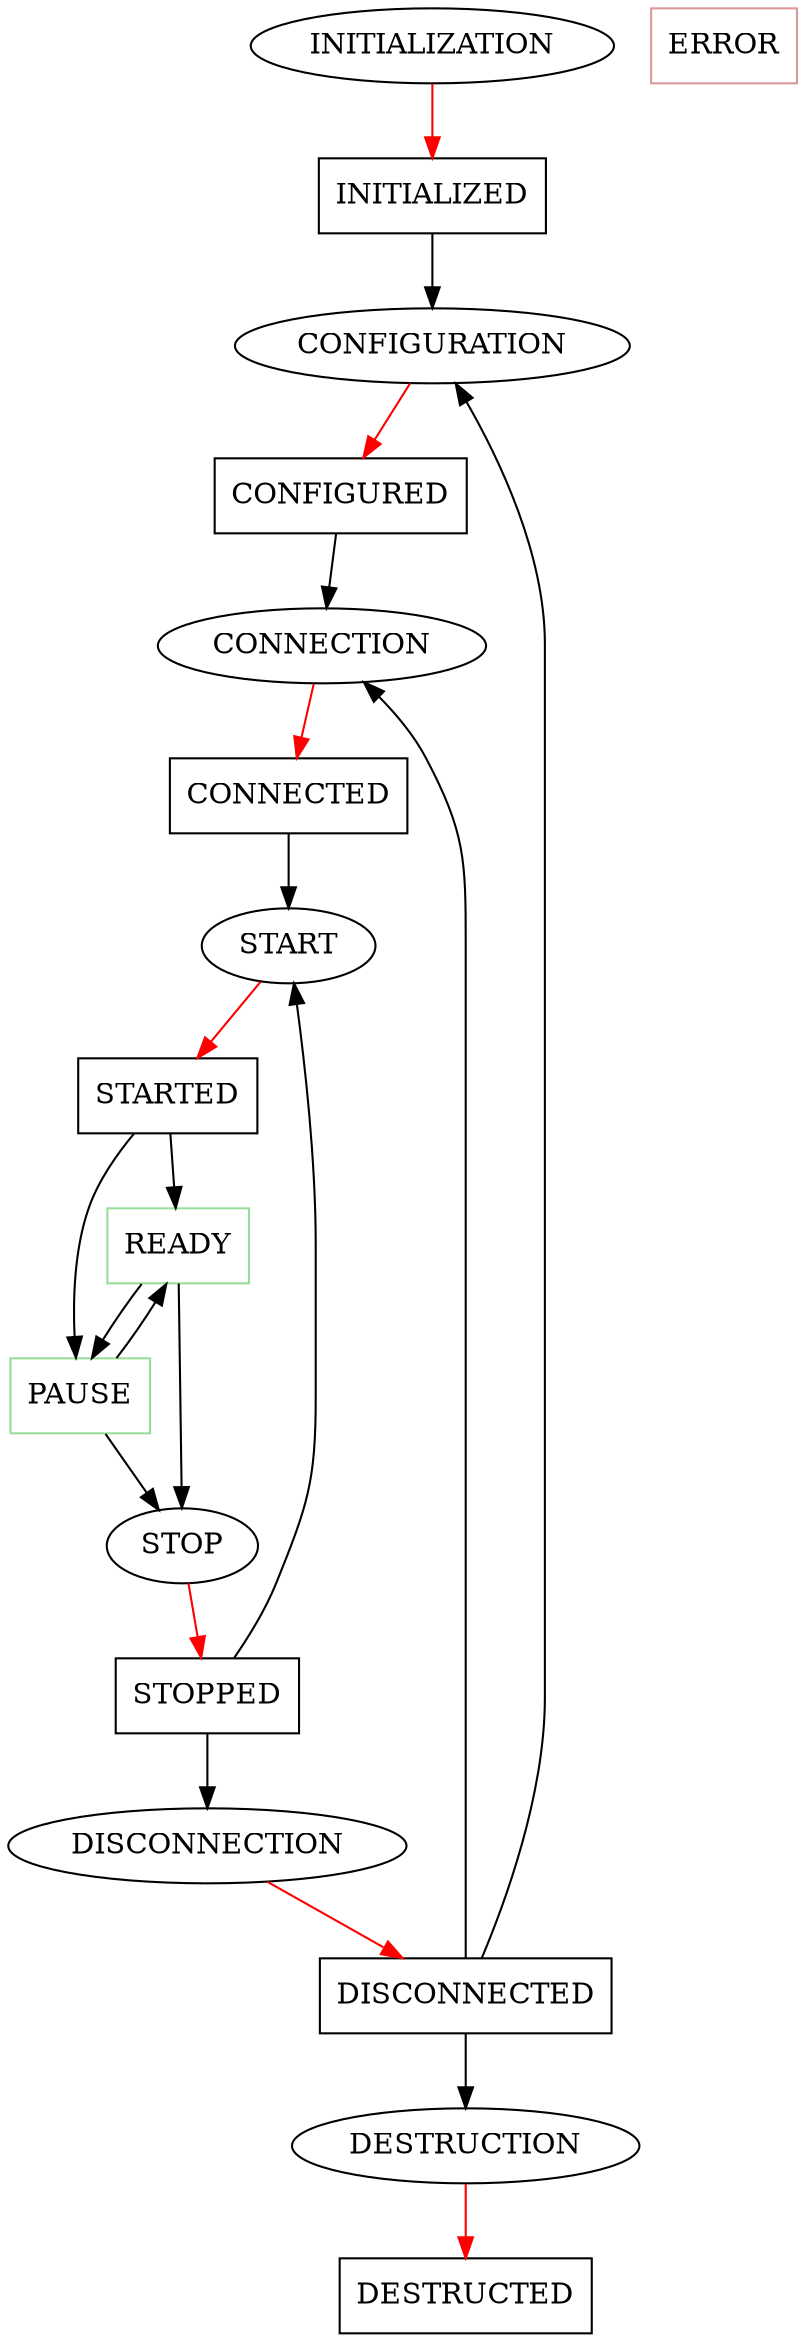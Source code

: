 digraph {
    INITIALIZATION;
    INITIALIZED [shape=rectangle];

    CONFIGURATION;
    CONFIGURED  [shape=rectangle];

    CONNECTION;
    CONNECTED  [shape=rectangle];

    START;
    STARTED [shape=rectangle];

    READY  [shape=rectangle, color="#99DD99"];
    PAUSE  [shape=rectangle, color="#99DD99"];

    STOP;
    STOPPED [shape=rectangle];

    DISCONNECTION;
    DISCONNECTED  [shape=rectangle];

    DESTRUCTION;
    DESTRUCTED  [shape=rectangle];

    ERROR [shape=rectangle, color="#DD9999"];


    INITIALIZATION -> INITIALIZED [color="red"]
    INITIALIZED -> CONFIGURATION
    CONFIGURATION -> CONFIGURED [color="red"]
    CONFIGURED -> CONNECTION
    CONNECTION -> CONNECTED [color="red"]
    CONNECTED -> START
    START -> STARTED [color="red"]

    STARTED -> READY
    READY -> PAUSE
    PAUSE -> READY
    READY -> STOP
    STARTED -> PAUSE
    PAUSE -> STOP

    STOP -> STOPPED [color="red"]
    STOPPED -> DISCONNECTION
    DISCONNECTION -> DISCONNECTED  [color="red"]
    DISCONNECTED -> DESTRUCTION
    DESTRUCTION -> DESTRUCTED  [color="red"]


    STOPPED->START

    DISCONNECTED -> CONNECTION;
    DISCONNECTED -> CONFIGURATION;
}

